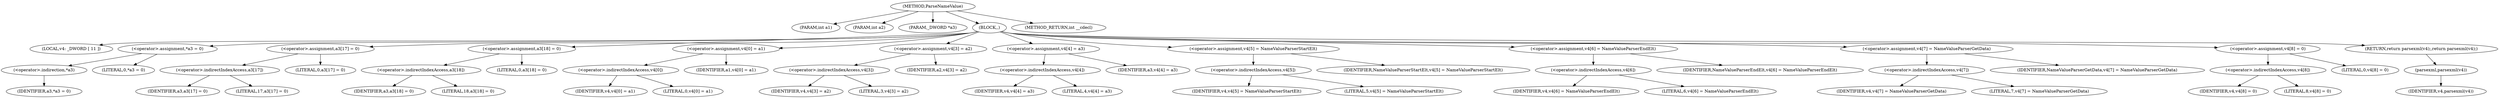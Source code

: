 digraph ParseNameValue {  
"1000102" [label = "(METHOD,ParseNameValue)" ]
"1000103" [label = "(PARAM,int a1)" ]
"1000104" [label = "(PARAM,int a2)" ]
"1000105" [label = "(PARAM,_DWORD *a3)" ]
"1000106" [label = "(BLOCK,,)" ]
"1000107" [label = "(LOCAL,v4: _DWORD [ 11 ])" ]
"1000108" [label = "(<operator>.assignment,*a3 = 0)" ]
"1000109" [label = "(<operator>.indirection,*a3)" ]
"1000110" [label = "(IDENTIFIER,a3,*a3 = 0)" ]
"1000111" [label = "(LITERAL,0,*a3 = 0)" ]
"1000112" [label = "(<operator>.assignment,a3[17] = 0)" ]
"1000113" [label = "(<operator>.indirectIndexAccess,a3[17])" ]
"1000114" [label = "(IDENTIFIER,a3,a3[17] = 0)" ]
"1000115" [label = "(LITERAL,17,a3[17] = 0)" ]
"1000116" [label = "(LITERAL,0,a3[17] = 0)" ]
"1000117" [label = "(<operator>.assignment,a3[18] = 0)" ]
"1000118" [label = "(<operator>.indirectIndexAccess,a3[18])" ]
"1000119" [label = "(IDENTIFIER,a3,a3[18] = 0)" ]
"1000120" [label = "(LITERAL,18,a3[18] = 0)" ]
"1000121" [label = "(LITERAL,0,a3[18] = 0)" ]
"1000122" [label = "(<operator>.assignment,v4[0] = a1)" ]
"1000123" [label = "(<operator>.indirectIndexAccess,v4[0])" ]
"1000124" [label = "(IDENTIFIER,v4,v4[0] = a1)" ]
"1000125" [label = "(LITERAL,0,v4[0] = a1)" ]
"1000126" [label = "(IDENTIFIER,a1,v4[0] = a1)" ]
"1000127" [label = "(<operator>.assignment,v4[3] = a2)" ]
"1000128" [label = "(<operator>.indirectIndexAccess,v4[3])" ]
"1000129" [label = "(IDENTIFIER,v4,v4[3] = a2)" ]
"1000130" [label = "(LITERAL,3,v4[3] = a2)" ]
"1000131" [label = "(IDENTIFIER,a2,v4[3] = a2)" ]
"1000132" [label = "(<operator>.assignment,v4[4] = a3)" ]
"1000133" [label = "(<operator>.indirectIndexAccess,v4[4])" ]
"1000134" [label = "(IDENTIFIER,v4,v4[4] = a3)" ]
"1000135" [label = "(LITERAL,4,v4[4] = a3)" ]
"1000136" [label = "(IDENTIFIER,a3,v4[4] = a3)" ]
"1000137" [label = "(<operator>.assignment,v4[5] = NameValueParserStartElt)" ]
"1000138" [label = "(<operator>.indirectIndexAccess,v4[5])" ]
"1000139" [label = "(IDENTIFIER,v4,v4[5] = NameValueParserStartElt)" ]
"1000140" [label = "(LITERAL,5,v4[5] = NameValueParserStartElt)" ]
"1000141" [label = "(IDENTIFIER,NameValueParserStartElt,v4[5] = NameValueParserStartElt)" ]
"1000142" [label = "(<operator>.assignment,v4[6] = NameValueParserEndElt)" ]
"1000143" [label = "(<operator>.indirectIndexAccess,v4[6])" ]
"1000144" [label = "(IDENTIFIER,v4,v4[6] = NameValueParserEndElt)" ]
"1000145" [label = "(LITERAL,6,v4[6] = NameValueParserEndElt)" ]
"1000146" [label = "(IDENTIFIER,NameValueParserEndElt,v4[6] = NameValueParserEndElt)" ]
"1000147" [label = "(<operator>.assignment,v4[7] = NameValueParserGetData)" ]
"1000148" [label = "(<operator>.indirectIndexAccess,v4[7])" ]
"1000149" [label = "(IDENTIFIER,v4,v4[7] = NameValueParserGetData)" ]
"1000150" [label = "(LITERAL,7,v4[7] = NameValueParserGetData)" ]
"1000151" [label = "(IDENTIFIER,NameValueParserGetData,v4[7] = NameValueParserGetData)" ]
"1000152" [label = "(<operator>.assignment,v4[8] = 0)" ]
"1000153" [label = "(<operator>.indirectIndexAccess,v4[8])" ]
"1000154" [label = "(IDENTIFIER,v4,v4[8] = 0)" ]
"1000155" [label = "(LITERAL,8,v4[8] = 0)" ]
"1000156" [label = "(LITERAL,0,v4[8] = 0)" ]
"1000157" [label = "(RETURN,return parsexml(v4);,return parsexml(v4);)" ]
"1000158" [label = "(parsexml,parsexml(v4))" ]
"1000159" [label = "(IDENTIFIER,v4,parsexml(v4))" ]
"1000160" [label = "(METHOD_RETURN,int __cdecl)" ]
  "1000102" -> "1000103" 
  "1000102" -> "1000104" 
  "1000102" -> "1000105" 
  "1000102" -> "1000106" 
  "1000102" -> "1000160" 
  "1000106" -> "1000107" 
  "1000106" -> "1000108" 
  "1000106" -> "1000112" 
  "1000106" -> "1000117" 
  "1000106" -> "1000122" 
  "1000106" -> "1000127" 
  "1000106" -> "1000132" 
  "1000106" -> "1000137" 
  "1000106" -> "1000142" 
  "1000106" -> "1000147" 
  "1000106" -> "1000152" 
  "1000106" -> "1000157" 
  "1000108" -> "1000109" 
  "1000108" -> "1000111" 
  "1000109" -> "1000110" 
  "1000112" -> "1000113" 
  "1000112" -> "1000116" 
  "1000113" -> "1000114" 
  "1000113" -> "1000115" 
  "1000117" -> "1000118" 
  "1000117" -> "1000121" 
  "1000118" -> "1000119" 
  "1000118" -> "1000120" 
  "1000122" -> "1000123" 
  "1000122" -> "1000126" 
  "1000123" -> "1000124" 
  "1000123" -> "1000125" 
  "1000127" -> "1000128" 
  "1000127" -> "1000131" 
  "1000128" -> "1000129" 
  "1000128" -> "1000130" 
  "1000132" -> "1000133" 
  "1000132" -> "1000136" 
  "1000133" -> "1000134" 
  "1000133" -> "1000135" 
  "1000137" -> "1000138" 
  "1000137" -> "1000141" 
  "1000138" -> "1000139" 
  "1000138" -> "1000140" 
  "1000142" -> "1000143" 
  "1000142" -> "1000146" 
  "1000143" -> "1000144" 
  "1000143" -> "1000145" 
  "1000147" -> "1000148" 
  "1000147" -> "1000151" 
  "1000148" -> "1000149" 
  "1000148" -> "1000150" 
  "1000152" -> "1000153" 
  "1000152" -> "1000156" 
  "1000153" -> "1000154" 
  "1000153" -> "1000155" 
  "1000157" -> "1000158" 
  "1000158" -> "1000159" 
}
